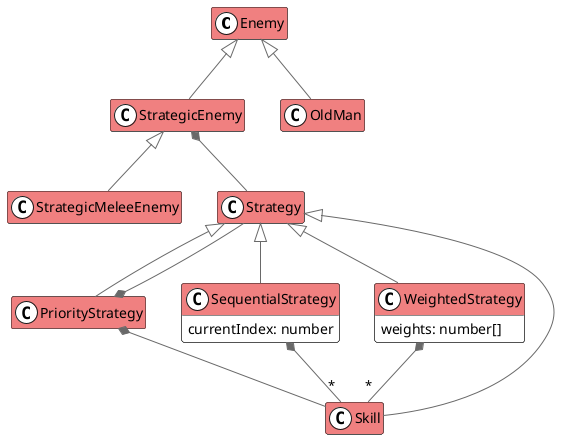 @startuml

scale 1.0
hide empty methods
hide empty attributes
skinparam arrowColor #DimGray
<style>
spotClass { BackgroundColor white }
</style>
skinparam class {
  BackgroundColor White
  HeaderBackgroundColor LightCoral
}

class Enemy {
}

class PriorityStrategy {
}

class SequentialStrategy {
  currentIndex: number
}

class WeightedStrategy {
  weights: number[]
}

Enemy <|-- StrategicEnemy
Enemy <|-- OldMan
StrategicEnemy <|-- StrategicMeleeEnemy
StrategicEnemy *-- Strategy
Strategy <|-- Skill
Strategy <|-- PriorityStrategy
Strategy <|-- SequentialStrategy
Strategy <|-- WeightedStrategy
PriorityStrategy *-- Skill
PriorityStrategy *-- Strategy
WeightedStrategy *-- "*" Skill
SequentialStrategy *-- "*" Skill

@enduml
